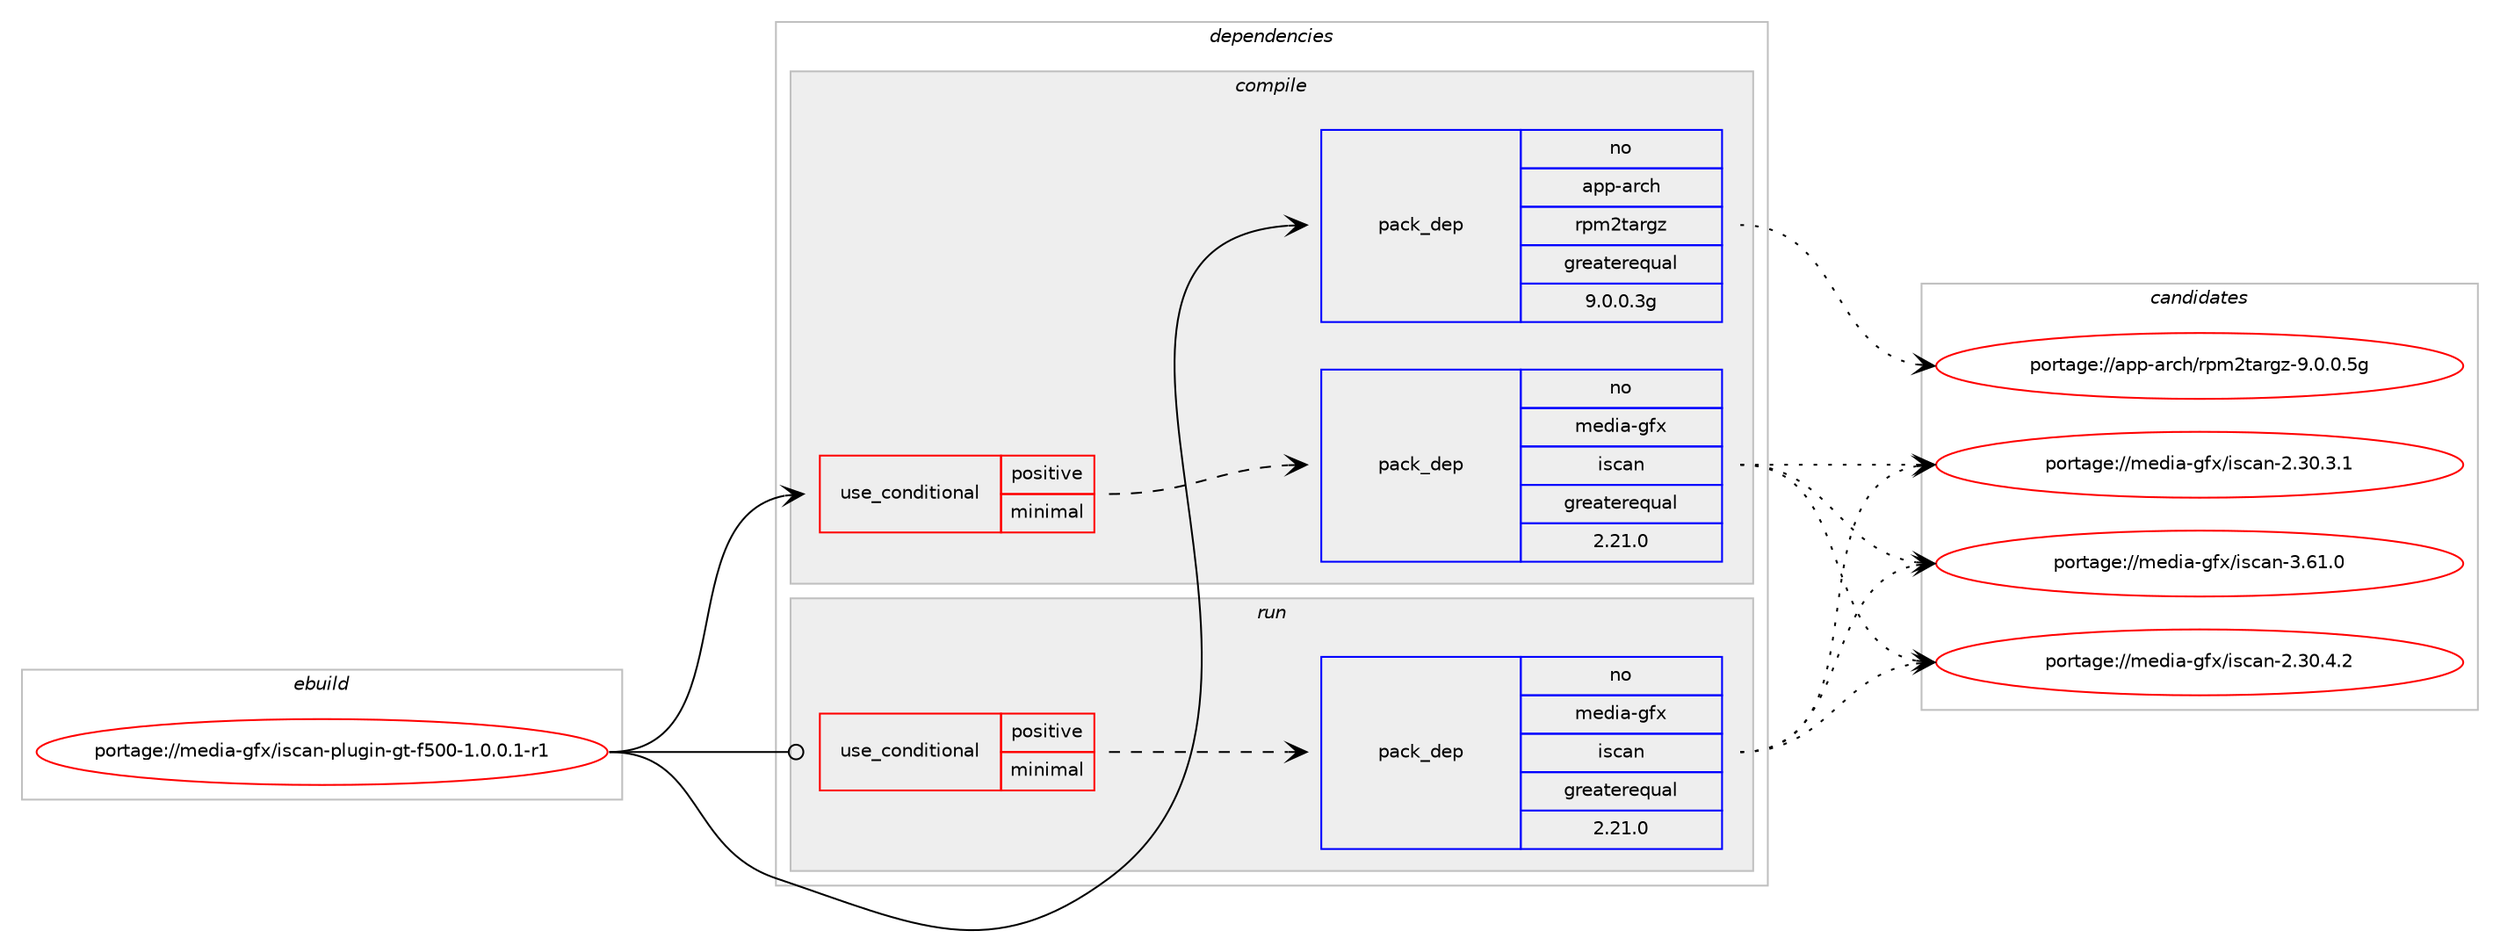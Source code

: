 digraph prolog {

# *************
# Graph options
# *************

newrank=true;
concentrate=true;
compound=true;
graph [rankdir=LR,fontname=Helvetica,fontsize=10,ranksep=1.5];#, ranksep=2.5, nodesep=0.2];
edge  [arrowhead=vee];
node  [fontname=Helvetica,fontsize=10];

# **********
# The ebuild
# **********

subgraph cluster_leftcol {
color=gray;
rank=same;
label=<<i>ebuild</i>>;
id [label="portage://media-gfx/iscan-plugin-gt-f500-1.0.0.1-r1", color=red, width=4, href="../media-gfx/iscan-plugin-gt-f500-1.0.0.1-r1.svg"];
}

# ****************
# The dependencies
# ****************

subgraph cluster_midcol {
color=gray;
label=<<i>dependencies</i>>;
subgraph cluster_compile {
fillcolor="#eeeeee";
style=filled;
label=<<i>compile</i>>;
subgraph cond50303 {
dependency220373 [label=<<TABLE BORDER="0" CELLBORDER="1" CELLSPACING="0" CELLPADDING="4"><TR><TD ROWSPAN="3" CELLPADDING="10">use_conditional</TD></TR><TR><TD>positive</TD></TR><TR><TD>minimal</TD></TR></TABLE>>, shape=none, color=red];
subgraph pack166671 {
dependency220374 [label=<<TABLE BORDER="0" CELLBORDER="1" CELLSPACING="0" CELLPADDING="4" WIDTH="220"><TR><TD ROWSPAN="6" CELLPADDING="30">pack_dep</TD></TR><TR><TD WIDTH="110">no</TD></TR><TR><TD>media-gfx</TD></TR><TR><TD>iscan</TD></TR><TR><TD>greaterequal</TD></TR><TR><TD>2.21.0</TD></TR></TABLE>>, shape=none, color=blue];
}
dependency220373:e -> dependency220374:w [weight=20,style="dashed",arrowhead="vee"];
}
id:e -> dependency220373:w [weight=20,style="solid",arrowhead="vee"];
subgraph pack166672 {
dependency220375 [label=<<TABLE BORDER="0" CELLBORDER="1" CELLSPACING="0" CELLPADDING="4" WIDTH="220"><TR><TD ROWSPAN="6" CELLPADDING="30">pack_dep</TD></TR><TR><TD WIDTH="110">no</TD></TR><TR><TD>app-arch</TD></TR><TR><TD>rpm2targz</TD></TR><TR><TD>greaterequal</TD></TR><TR><TD>9.0.0.3g</TD></TR></TABLE>>, shape=none, color=blue];
}
id:e -> dependency220375:w [weight=20,style="solid",arrowhead="vee"];
}
subgraph cluster_compileandrun {
fillcolor="#eeeeee";
style=filled;
label=<<i>compile and run</i>>;
}
subgraph cluster_run {
fillcolor="#eeeeee";
style=filled;
label=<<i>run</i>>;
subgraph cond50304 {
dependency220376 [label=<<TABLE BORDER="0" CELLBORDER="1" CELLSPACING="0" CELLPADDING="4"><TR><TD ROWSPAN="3" CELLPADDING="10">use_conditional</TD></TR><TR><TD>positive</TD></TR><TR><TD>minimal</TD></TR></TABLE>>, shape=none, color=red];
subgraph pack166673 {
dependency220377 [label=<<TABLE BORDER="0" CELLBORDER="1" CELLSPACING="0" CELLPADDING="4" WIDTH="220"><TR><TD ROWSPAN="6" CELLPADDING="30">pack_dep</TD></TR><TR><TD WIDTH="110">no</TD></TR><TR><TD>media-gfx</TD></TR><TR><TD>iscan</TD></TR><TR><TD>greaterequal</TD></TR><TR><TD>2.21.0</TD></TR></TABLE>>, shape=none, color=blue];
}
dependency220376:e -> dependency220377:w [weight=20,style="dashed",arrowhead="vee"];
}
id:e -> dependency220376:w [weight=20,style="solid",arrowhead="odot"];
}
}

# **************
# The candidates
# **************

subgraph cluster_choices {
rank=same;
color=gray;
label=<<i>candidates</i>>;

subgraph choice166671 {
color=black;
nodesep=1;
choice109101100105974510310212047105115999711045514654494648 [label="portage://media-gfx/iscan-3.61.0", color=red, width=4,href="../media-gfx/iscan-3.61.0.svg"];
choice1091011001059745103102120471051159997110455046514846524650 [label="portage://media-gfx/iscan-2.30.4.2", color=red, width=4,href="../media-gfx/iscan-2.30.4.2.svg"];
choice1091011001059745103102120471051159997110455046514846514649 [label="portage://media-gfx/iscan-2.30.3.1", color=red, width=4,href="../media-gfx/iscan-2.30.3.1.svg"];
dependency220374:e -> choice109101100105974510310212047105115999711045514654494648:w [style=dotted,weight="100"];
dependency220374:e -> choice1091011001059745103102120471051159997110455046514846524650:w [style=dotted,weight="100"];
dependency220374:e -> choice1091011001059745103102120471051159997110455046514846514649:w [style=dotted,weight="100"];
}
subgraph choice166672 {
color=black;
nodesep=1;
choice971121124597114991044711411210950116971141031224557464846484653103 [label="portage://app-arch/rpm2targz-9.0.0.5g", color=red, width=4,href="../app-arch/rpm2targz-9.0.0.5g.svg"];
dependency220375:e -> choice971121124597114991044711411210950116971141031224557464846484653103:w [style=dotted,weight="100"];
}
subgraph choice166673 {
color=black;
nodesep=1;
choice109101100105974510310212047105115999711045514654494648 [label="portage://media-gfx/iscan-3.61.0", color=red, width=4,href="../media-gfx/iscan-3.61.0.svg"];
choice1091011001059745103102120471051159997110455046514846524650 [label="portage://media-gfx/iscan-2.30.4.2", color=red, width=4,href="../media-gfx/iscan-2.30.4.2.svg"];
choice1091011001059745103102120471051159997110455046514846514649 [label="portage://media-gfx/iscan-2.30.3.1", color=red, width=4,href="../media-gfx/iscan-2.30.3.1.svg"];
dependency220377:e -> choice109101100105974510310212047105115999711045514654494648:w [style=dotted,weight="100"];
dependency220377:e -> choice1091011001059745103102120471051159997110455046514846524650:w [style=dotted,weight="100"];
dependency220377:e -> choice1091011001059745103102120471051159997110455046514846514649:w [style=dotted,weight="100"];
}
}

}
